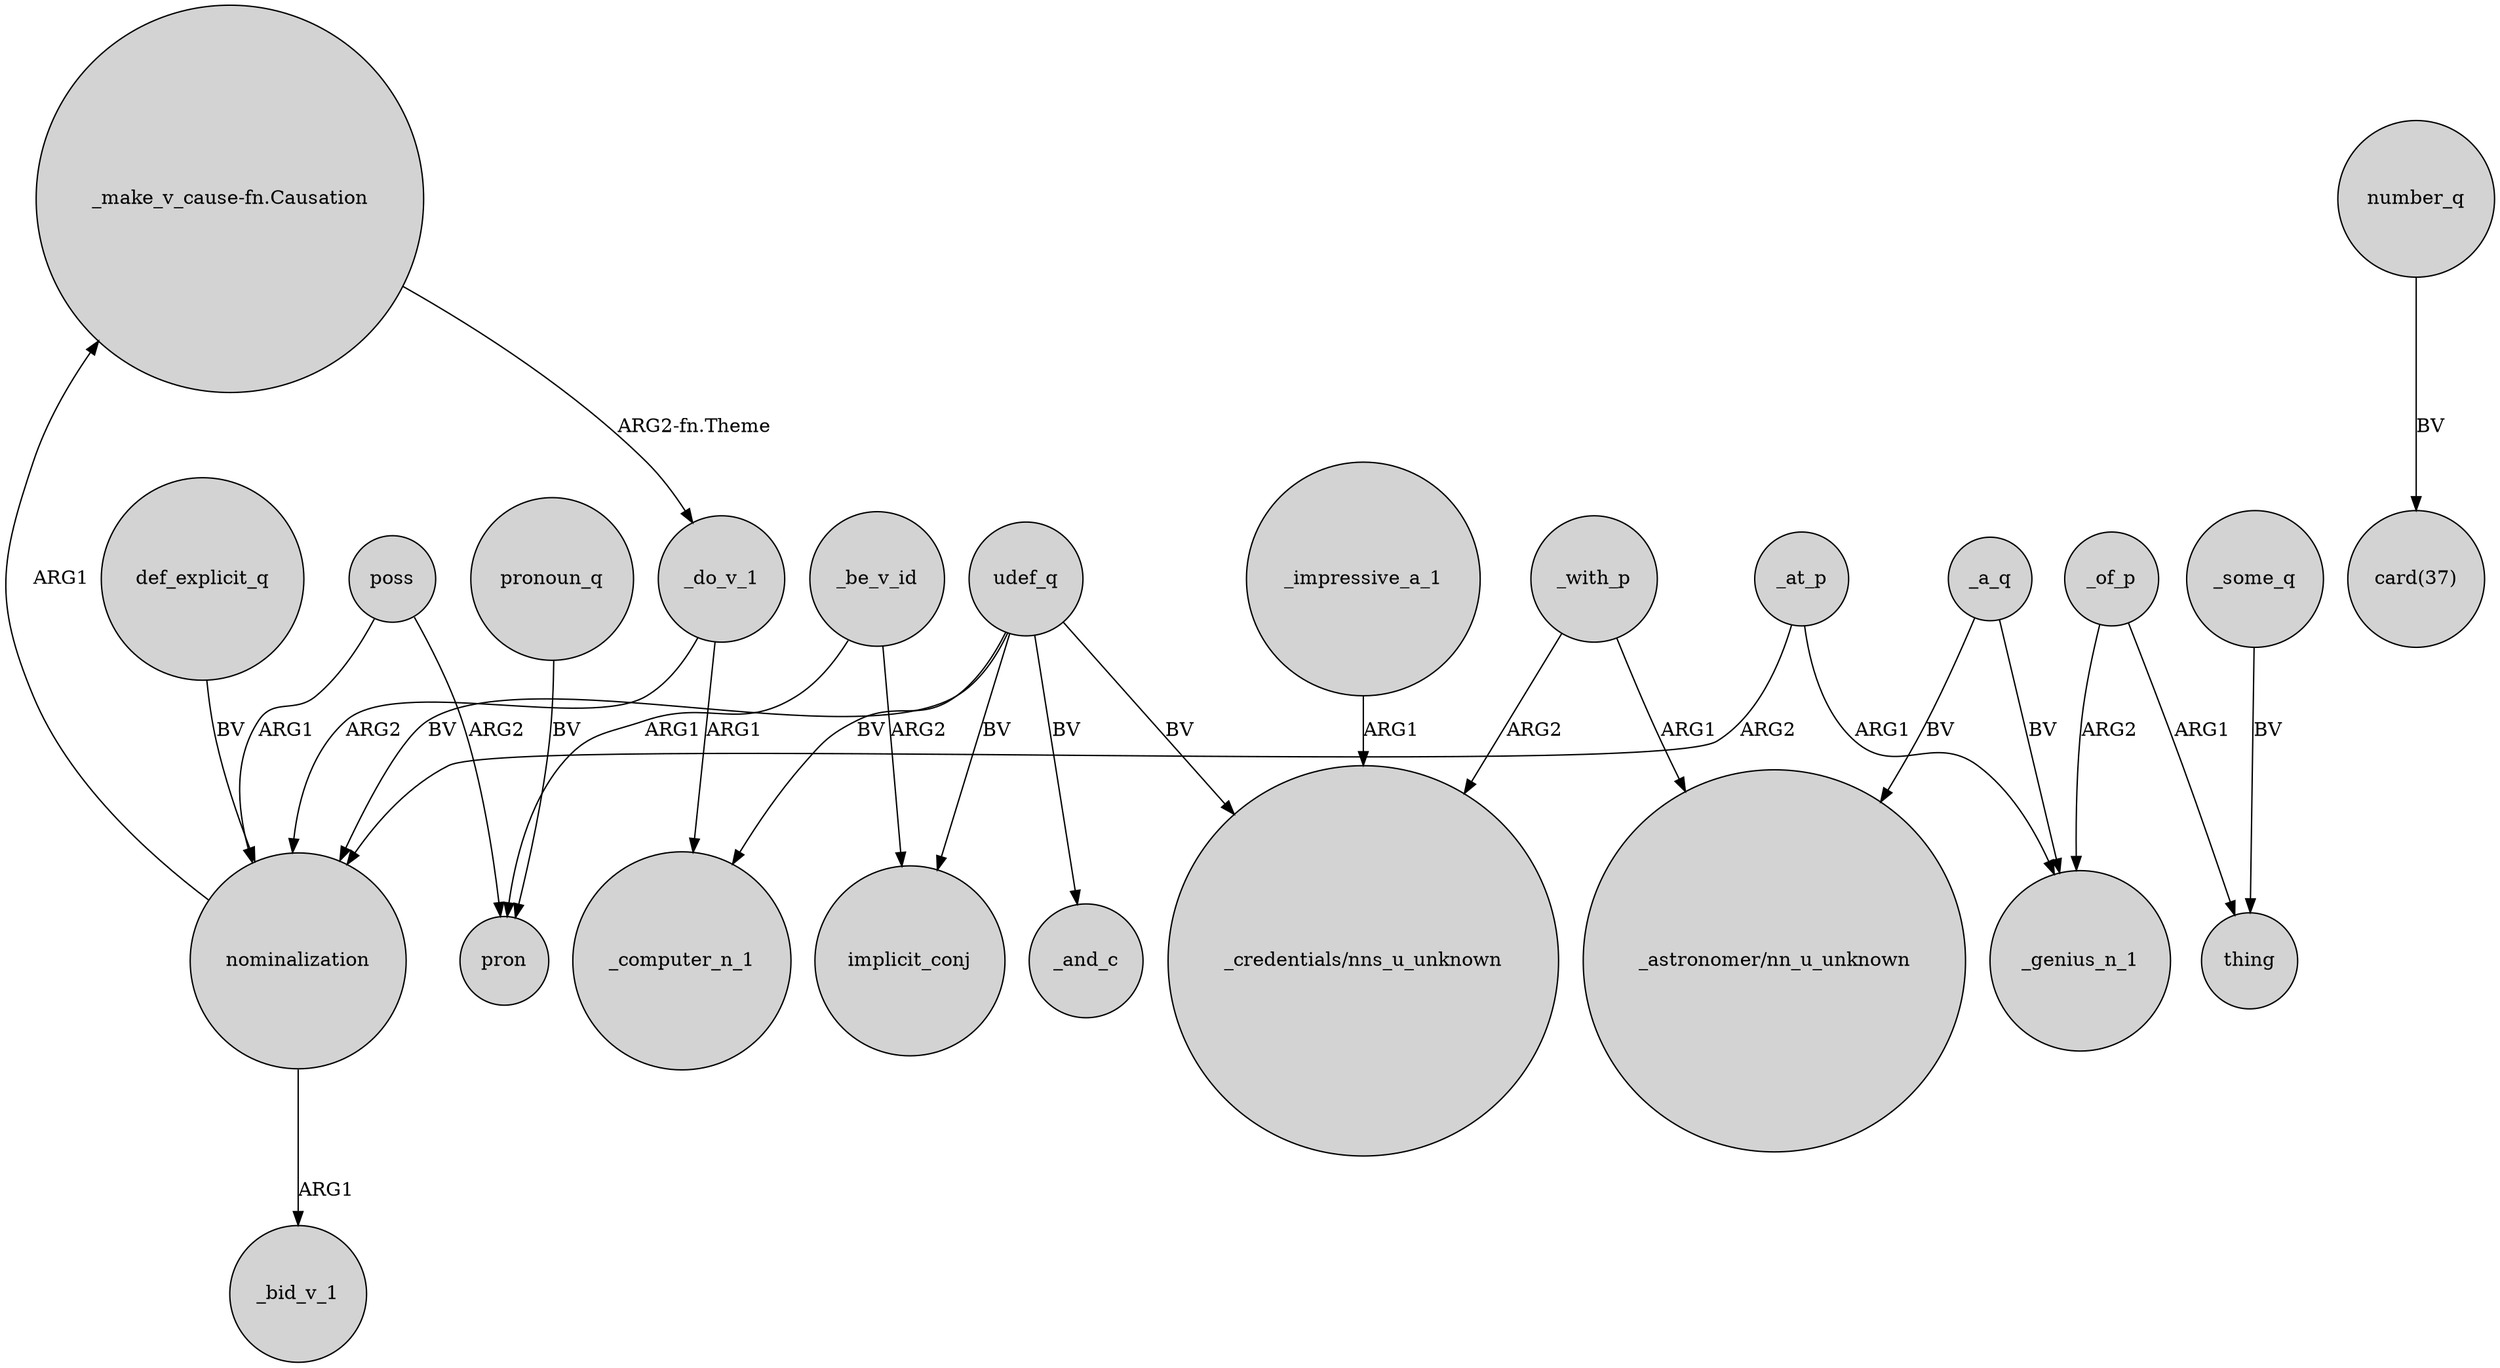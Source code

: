 digraph {
	node [shape=circle style=filled]
	"_make_v_cause-fn.Causation" -> _do_v_1 [label="ARG2-fn.Theme"]
	_of_p -> _genius_n_1 [label=ARG2]
	nominalization -> _bid_v_1 [label=ARG1]
	poss -> pron [label=ARG2]
	_some_q -> thing [label=BV]
	_at_p -> _genius_n_1 [label=ARG1]
	_a_q -> "_astronomer/nn_u_unknown" [label=BV]
	_be_v_id -> implicit_conj [label=ARG2]
	udef_q -> implicit_conj [label=BV]
	number_q -> "card(37)" [label=BV]
	_be_v_id -> pron [label=ARG1]
	udef_q -> _computer_n_1 [label=BV]
	_with_p -> "_credentials/nns_u_unknown" [label=ARG2]
	poss -> nominalization [label=ARG1]
	pronoun_q -> pron [label=BV]
	_impressive_a_1 -> "_credentials/nns_u_unknown" [label=ARG1]
	_do_v_1 -> _computer_n_1 [label=ARG1]
	_a_q -> _genius_n_1 [label=BV]
	_of_p -> thing [label=ARG1]
	udef_q -> nominalization [label=BV]
	_do_v_1 -> nominalization [label=ARG2]
	_at_p -> nominalization [label=ARG2]
	udef_q -> "_credentials/nns_u_unknown" [label=BV]
	_with_p -> "_astronomer/nn_u_unknown" [label=ARG1]
	def_explicit_q -> nominalization [label=BV]
	udef_q -> _and_c [label=BV]
	nominalization -> "_make_v_cause-fn.Causation" [label=ARG1]
}
